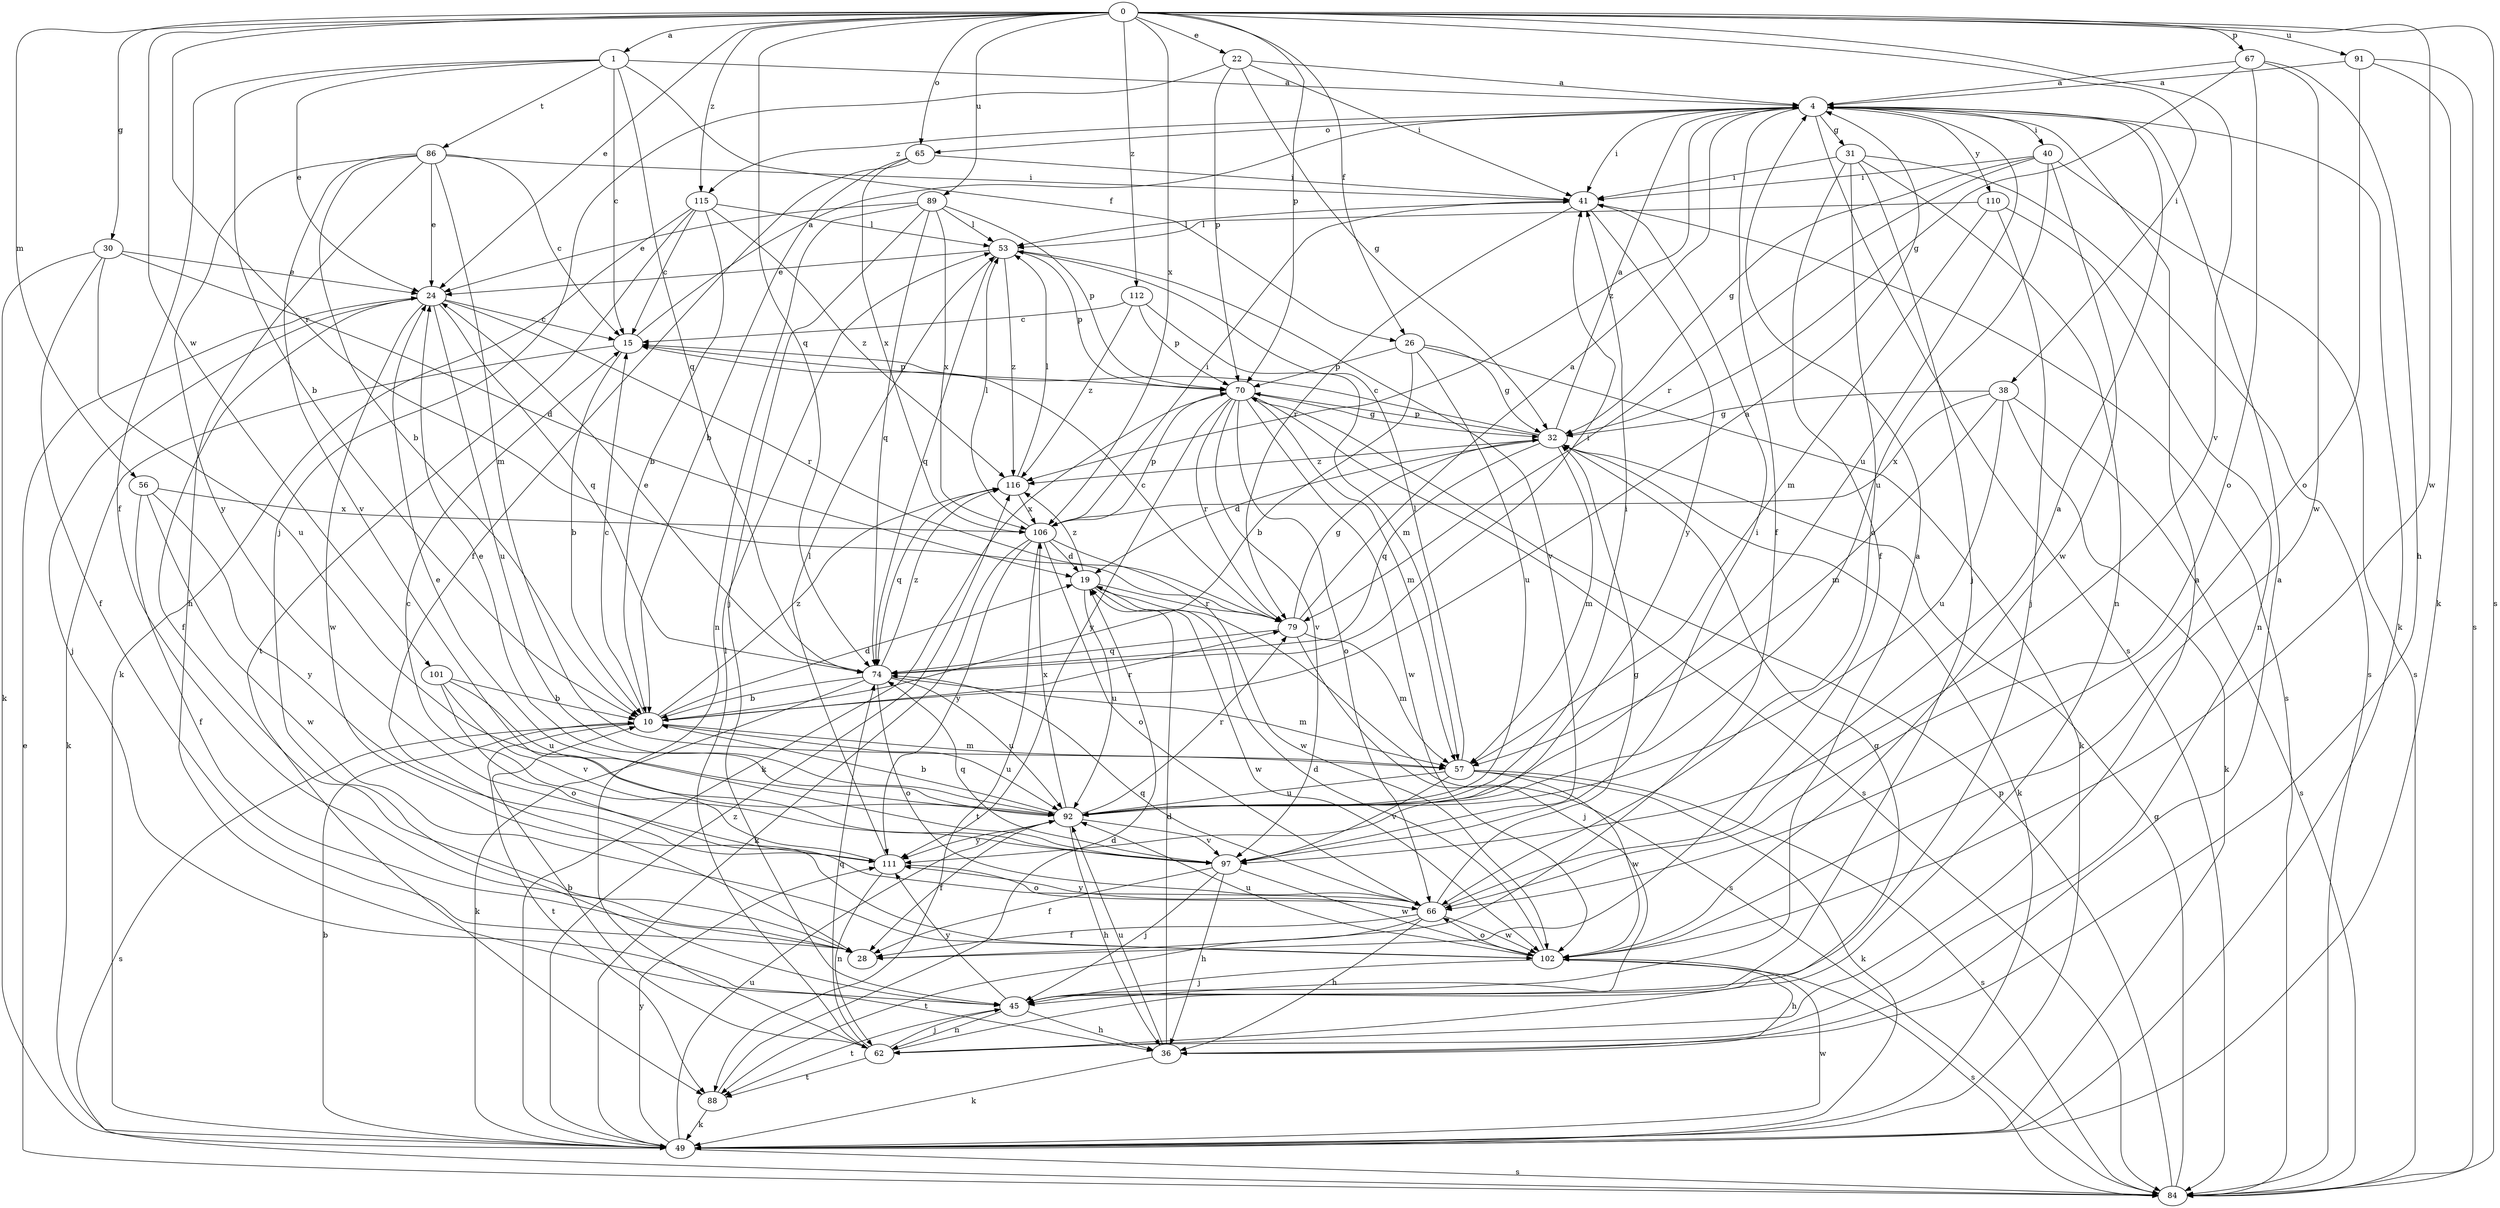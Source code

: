 strict digraph  {
0;
1;
4;
10;
15;
19;
22;
24;
26;
28;
30;
31;
32;
36;
38;
40;
41;
45;
49;
53;
56;
57;
62;
65;
66;
67;
70;
74;
79;
84;
86;
88;
89;
91;
92;
97;
101;
102;
106;
110;
111;
112;
115;
116;
0 -> 1  [label=a];
0 -> 22  [label=e];
0 -> 24  [label=e];
0 -> 26  [label=f];
0 -> 30  [label=g];
0 -> 38  [label=i];
0 -> 56  [label=m];
0 -> 65  [label=o];
0 -> 67  [label=p];
0 -> 70  [label=p];
0 -> 74  [label=q];
0 -> 79  [label=r];
0 -> 84  [label=s];
0 -> 89  [label=u];
0 -> 91  [label=u];
0 -> 97  [label=v];
0 -> 101  [label=w];
0 -> 102  [label=w];
0 -> 106  [label=x];
0 -> 112  [label=z];
0 -> 115  [label=z];
1 -> 4  [label=a];
1 -> 10  [label=b];
1 -> 15  [label=c];
1 -> 24  [label=e];
1 -> 26  [label=f];
1 -> 28  [label=f];
1 -> 74  [label=q];
1 -> 86  [label=t];
4 -> 28  [label=f];
4 -> 31  [label=g];
4 -> 40  [label=i];
4 -> 41  [label=i];
4 -> 49  [label=k];
4 -> 65  [label=o];
4 -> 84  [label=s];
4 -> 92  [label=u];
4 -> 110  [label=y];
4 -> 115  [label=z];
4 -> 116  [label=z];
10 -> 4  [label=a];
10 -> 15  [label=c];
10 -> 19  [label=d];
10 -> 57  [label=m];
10 -> 79  [label=r];
10 -> 84  [label=s];
10 -> 88  [label=t];
10 -> 92  [label=u];
10 -> 116  [label=z];
15 -> 4  [label=a];
15 -> 10  [label=b];
15 -> 49  [label=k];
15 -> 70  [label=p];
19 -> 79  [label=r];
19 -> 84  [label=s];
19 -> 92  [label=u];
19 -> 102  [label=w];
19 -> 116  [label=z];
22 -> 4  [label=a];
22 -> 32  [label=g];
22 -> 41  [label=i];
22 -> 45  [label=j];
22 -> 70  [label=p];
24 -> 15  [label=c];
24 -> 28  [label=f];
24 -> 45  [label=j];
24 -> 74  [label=q];
24 -> 79  [label=r];
24 -> 92  [label=u];
24 -> 102  [label=w];
26 -> 10  [label=b];
26 -> 32  [label=g];
26 -> 49  [label=k];
26 -> 70  [label=p];
26 -> 92  [label=u];
30 -> 19  [label=d];
30 -> 24  [label=e];
30 -> 28  [label=f];
30 -> 49  [label=k];
30 -> 92  [label=u];
31 -> 28  [label=f];
31 -> 41  [label=i];
31 -> 45  [label=j];
31 -> 62  [label=n];
31 -> 66  [label=o];
31 -> 84  [label=s];
32 -> 4  [label=a];
32 -> 15  [label=c];
32 -> 19  [label=d];
32 -> 49  [label=k];
32 -> 57  [label=m];
32 -> 70  [label=p];
32 -> 74  [label=q];
32 -> 116  [label=z];
36 -> 4  [label=a];
36 -> 19  [label=d];
36 -> 49  [label=k];
36 -> 92  [label=u];
38 -> 32  [label=g];
38 -> 49  [label=k];
38 -> 57  [label=m];
38 -> 84  [label=s];
38 -> 92  [label=u];
38 -> 106  [label=x];
40 -> 32  [label=g];
40 -> 41  [label=i];
40 -> 79  [label=r];
40 -> 84  [label=s];
40 -> 92  [label=u];
40 -> 102  [label=w];
41 -> 53  [label=l];
41 -> 79  [label=r];
41 -> 84  [label=s];
41 -> 111  [label=y];
45 -> 4  [label=a];
45 -> 36  [label=h];
45 -> 62  [label=n];
45 -> 88  [label=t];
45 -> 111  [label=y];
49 -> 10  [label=b];
49 -> 84  [label=s];
49 -> 92  [label=u];
49 -> 102  [label=w];
49 -> 111  [label=y];
49 -> 116  [label=z];
53 -> 24  [label=e];
53 -> 70  [label=p];
53 -> 74  [label=q];
53 -> 97  [label=v];
53 -> 116  [label=z];
56 -> 28  [label=f];
56 -> 102  [label=w];
56 -> 106  [label=x];
56 -> 111  [label=y];
57 -> 49  [label=k];
57 -> 53  [label=l];
57 -> 84  [label=s];
57 -> 92  [label=u];
57 -> 97  [label=v];
57 -> 102  [label=w];
62 -> 4  [label=a];
62 -> 10  [label=b];
62 -> 32  [label=g];
62 -> 45  [label=j];
62 -> 53  [label=l];
62 -> 74  [label=q];
62 -> 88  [label=t];
65 -> 10  [label=b];
65 -> 28  [label=f];
65 -> 41  [label=i];
65 -> 106  [label=x];
66 -> 4  [label=a];
66 -> 28  [label=f];
66 -> 32  [label=g];
66 -> 36  [label=h];
66 -> 74  [label=q];
66 -> 88  [label=t];
66 -> 102  [label=w];
66 -> 111  [label=y];
67 -> 4  [label=a];
67 -> 32  [label=g];
67 -> 36  [label=h];
67 -> 66  [label=o];
67 -> 102  [label=w];
70 -> 32  [label=g];
70 -> 49  [label=k];
70 -> 57  [label=m];
70 -> 66  [label=o];
70 -> 79  [label=r];
70 -> 84  [label=s];
70 -> 97  [label=v];
70 -> 102  [label=w];
70 -> 111  [label=y];
74 -> 10  [label=b];
74 -> 24  [label=e];
74 -> 41  [label=i];
74 -> 49  [label=k];
74 -> 57  [label=m];
74 -> 66  [label=o];
74 -> 92  [label=u];
74 -> 116  [label=z];
79 -> 4  [label=a];
79 -> 15  [label=c];
79 -> 32  [label=g];
79 -> 45  [label=j];
79 -> 57  [label=m];
79 -> 74  [label=q];
84 -> 24  [label=e];
84 -> 32  [label=g];
84 -> 70  [label=p];
86 -> 10  [label=b];
86 -> 15  [label=c];
86 -> 24  [label=e];
86 -> 36  [label=h];
86 -> 41  [label=i];
86 -> 57  [label=m];
86 -> 97  [label=v];
86 -> 111  [label=y];
88 -> 19  [label=d];
88 -> 49  [label=k];
89 -> 24  [label=e];
89 -> 45  [label=j];
89 -> 53  [label=l];
89 -> 62  [label=n];
89 -> 70  [label=p];
89 -> 74  [label=q];
89 -> 106  [label=x];
91 -> 4  [label=a];
91 -> 49  [label=k];
91 -> 66  [label=o];
91 -> 84  [label=s];
92 -> 10  [label=b];
92 -> 24  [label=e];
92 -> 28  [label=f];
92 -> 36  [label=h];
92 -> 41  [label=i];
92 -> 79  [label=r];
92 -> 97  [label=v];
92 -> 106  [label=x];
92 -> 111  [label=y];
97 -> 24  [label=e];
97 -> 28  [label=f];
97 -> 36  [label=h];
97 -> 41  [label=i];
97 -> 45  [label=j];
97 -> 74  [label=q];
97 -> 102  [label=w];
101 -> 10  [label=b];
101 -> 66  [label=o];
101 -> 92  [label=u];
101 -> 97  [label=v];
102 -> 19  [label=d];
102 -> 36  [label=h];
102 -> 45  [label=j];
102 -> 66  [label=o];
102 -> 84  [label=s];
102 -> 92  [label=u];
106 -> 19  [label=d];
106 -> 41  [label=i];
106 -> 49  [label=k];
106 -> 53  [label=l];
106 -> 66  [label=o];
106 -> 70  [label=p];
106 -> 88  [label=t];
106 -> 102  [label=w];
106 -> 111  [label=y];
110 -> 45  [label=j];
110 -> 53  [label=l];
110 -> 57  [label=m];
110 -> 62  [label=n];
111 -> 15  [label=c];
111 -> 53  [label=l];
111 -> 62  [label=n];
111 -> 66  [label=o];
112 -> 15  [label=c];
112 -> 57  [label=m];
112 -> 70  [label=p];
112 -> 116  [label=z];
115 -> 10  [label=b];
115 -> 15  [label=c];
115 -> 49  [label=k];
115 -> 53  [label=l];
115 -> 88  [label=t];
115 -> 116  [label=z];
116 -> 53  [label=l];
116 -> 74  [label=q];
116 -> 106  [label=x];
}
